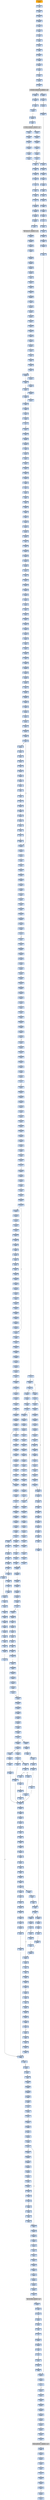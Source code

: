 strict digraph G {
	graph [bgcolor=transparent,
		name=G
	];
	node [color=lightsteelblue,
		fillcolor=lightsteelblue,
		shape=rectangle,
		style=filled
	];
	"0x004dc1a8"	[label="0x004dc1a8
movl"];
	"0x004dc1ae"	[label="0x004dc1ae
orl"];
	"0x004dc1a8" -> "0x004dc1ae"	[color="#000000"];
	"0x004dce41"	[label="0x004dce41
incl"];
	"0x004dce42"	[label="0x004dce42
movb"];
	"0x004dce41" -> "0x004dce42"	[color="#000000"];
	"0x004dc2bb"	[label="0x004dc2bb
movl"];
	"0x004dc2be"	[label="0x004dc2be
addl"];
	"0x004dc2bb" -> "0x004dc2be"	[color="#000000"];
	"0x004dce18"	[label="0x004dce18
movb"];
	"0x004dce1f"	[label="0x004dce1f
popl"];
	"0x004dce18" -> "0x004dce1f"	[color="#000000"];
	"0x004dcd38"	[label="0x004dcd38
movl"];
	"0x004dcd3a"	[label="0x004dcd3a
incl"];
	"0x004dcd38" -> "0x004dcd3a"	[color="#000000"];
	"0x004dc16f"	[label="0x004dc16f
sarl"];
	"0x004dc172"	[label="0x004dc172
repz"];
	"0x004dc16f" -> "0x004dc172"	[color="#000000"];
	"0x004dca7e"	[label="0x004dca7e
popl"];
	"0x004dca7f"	[label="0x004dca7f
movl"];
	"0x004dca7e" -> "0x004dca7f"	[color="#000000"];
	"0x004dc9ad"	[label="0x004dc9ad
ret"];
	"0x004dcca3"	[label="0x004dcca3
testb"];
	"0x004dc9ad" -> "0x004dcca3"	[color="#000000"];
	"0x004dcbb4"	[label="0x004dcbb4
testb"];
	"0x004dc9ad" -> "0x004dcbb4"	[color="#000000"];
	"0x004dca25"	[label="0x004dca25
sbbl"];
	"0x004dca27"	[label="0x004dca27
addl"];
	"0x004dca25" -> "0x004dca27"	[color="#000000"];
	"0x004dc397"	[label="0x004dc397
pushl"];
	"0x004dc398"	[label="0x004dc398
pushl"];
	"0x004dc397" -> "0x004dc398"	[color="#000000"];
	"0x004dca85"	[label="0x004dca85
pushl"];
	"0x004dca86"	[label="0x004dca86
pushl"];
	"0x004dca85" -> "0x004dca86"	[color="#000000"];
	"0x004dce31"	[label="0x004dce31
cmpl"];
	"0x004dce34"	[label="0x004dce34
jb"];
	"0x004dce31" -> "0x004dce34"	[color="#000000"];
	"0x004dce5f"	[label="0x004dce5f
movl"];
	"0x004dce62"	[label="0x004dce62
movl"];
	"0x004dce5f" -> "0x004dce62"	[color="#000000"];
	"0x004dcaff"	[label="0x004dcaff
ret"];
	"0x004dc6dc"	[label="0x004dc6dc
movl"];
	"0x004dcaff" -> "0x004dc6dc"	[color="#000000"];
	"0x004dc840"	[label="0x004dc840
movl"];
	"0x004dc845"	[label="0x004dc845
movl"];
	"0x004dc840" -> "0x004dc845"	[color="#000000"];
	"0x004dceb8"	[label="0x004dceb8
movl"];
	"0x004dcebc"	[label="0x004dcebc
andl"];
	"0x004dceb8" -> "0x004dcebc"	[color="#000000"];
	"0x004dc87e"	[label="0x004dc87e
movl"];
	"0x004dc882"	[label="0x004dc882
movl"];
	"0x004dc87e" -> "0x004dc882"	[color="#000000"];
	"0x004dc6ec"	[label="0x004dc6ec
leal"];
	"0x004dc6f0"	[label="0x004dc6f0
call"];
	"0x004dc6ec" -> "0x004dc6f0"	[color="#000000"];
	"0x004dc183"	[label="0x004dc183
pushl"];
	"0x004dc189"	[label="0x004dc189
call"];
	"0x004dc183" -> "0x004dc189"	[color="#000000"];
	"0x004dc264"	[label="0x004dc264
movl"];
	"0x004dc269"	[label="0x004dc269
movl"];
	"0x004dc264" -> "0x004dc269"	[color="#000000"];
	"0x004dce9c"	[label="0x004dce9c
cmpl"];
	"0x004dcea0"	[label="0x004dcea0
jb"];
	"0x004dce9c" -> "0x004dcea0"	[color="#000000"];
	"0x004dc274"	[label="0x004dc274
testl"];
	"0x004dc276"	[label="0x004dc276
je"];
	"0x004dc274" -> "0x004dc276"	[color="#000000"];
	"0x004dcf82"	[label="0x004dcf82
popl"];
	"0x004dcf83"	[label="0x004dcf83
movb"];
	"0x004dcf82" -> "0x004dcf83"	[color="#000000"];
	"0x004dc7fb"	[label="0x004dc7fb
subl"];
	"0x004dc7fd"	[label="0x004dc7fd
andl"];
	"0x004dc7fb" -> "0x004dc7fd"	[color="#000000"];
	"0x004dc7ae"	[label="0x004dc7ae
cmpl"];
	"0x004dc7b1"	[label="0x004dc7b1
jb"];
	"0x004dc7ae" -> "0x004dc7b1"	[color="#000000"];
	"0x004dcea8"	[label="0x004dcea8
shll"];
	"0x004dceab"	[label="0x004dceab
movb"];
	"0x004dcea8" -> "0x004dceab"	[color="#000000"];
	"0x004dc7a8"	[label="0x004dc7a8
movl"];
	"0x004dc7ad"	[label="0x004dc7ad
pushl"];
	"0x004dc7a8" -> "0x004dc7ad"	[color="#000000"];
	"0x004dc85e"	[label="0x004dc85e
movl"];
	"0x004dc862"	[label="0x004dc862
jbe"];
	"0x004dc85e" -> "0x004dc862"	[color="#000000"];
	"0x004dca96"	[label="0x004dca96
call"];
	"0x004dccf2"	[label="0x004dccf2
call"];
	"0x004dca96" -> "0x004dccf2"	[color="#000000"];
	"0x004dcf49"	[label="0x004dcf49
subl"];
	"0x004dcf4b"	[label="0x004dcf4b
incl"];
	"0x004dcf49" -> "0x004dcf4b"	[color="#000000"];
	"0x004dceb5"	[label="0x004dceb5
movl"];
	"0x004dceb5" -> "0x004dceb8"	[color="#000000"];
	"0x004dc365"	[label="0x004dc365
movl"];
	"0x004dc367"	[label="0x004dc367
addl"];
	"0x004dc365" -> "0x004dc367"	[color="#000000"];
	"0x004dca71"	[label="0x004dca71
movl"];
	"0x004dca75"	[label="0x004dca75
addl"];
	"0x004dca71" -> "0x004dca75"	[color="#000000"];
	"0x004dc972"	[label="0x004dc972
je"];
	"0x004dc974"	[label="0x004dc974
movl"];
	"0x004dc972" -> "0x004dc974"	[color="#000000",
		label=F];
	"0x004dc996"	[label="0x004dc996
movl"];
	"0x004dc972" -> "0x004dc996"	[color="#000000",
		label=T];
	"0x004dcbc5"	[label="0x004dcbc5
movl"];
	"0x004dcbc7"	[label="0x004dcbc7
call"];
	"0x004dcbc5" -> "0x004dcbc7"	[color="#000000"];
	"0x004dcb08"	[label="0x004dcb08
movl"];
	"0x004dcb0c"	[label="0x004dcb0c
pushl"];
	"0x004dcb08" -> "0x004dcb0c"	[color="#000000"];
	"0x004dc7e5"	[label="0x004dc7e5
jae"];
	"0x004dc7e7"	[label="0x004dc7e7
popl"];
	"0x004dc7e5" -> "0x004dc7e7"	[color="#000000",
		label=F];
	"0x004dcf2b"	[label="0x004dcf2b
movl"];
	"0x004dcf31"	[label="0x004dcf31
movl"];
	"0x004dcf2b" -> "0x004dcf31"	[color="#000000"];
	"0x004dcf25"	[label="0x004dcf25
movl"];
	"0x004dcf25" -> "0x004dcf2b"	[color="#000000"];
	"0x004dc425"	[label="0x004dc425
ret"];
	"0x004dc2aa"	[label="0x004dc2aa
testl"];
	"0x004dc2ac"	[label="0x004dc2ac
jne"];
	"0x004dc2aa" -> "0x004dc2ac"	[color="#000000"];
	"0x004dc40d"	[label="0x004dc40d
orl"];
	"0x004dc40f"	[label="0x004dc40f
movl"];
	"0x004dc40d" -> "0x004dc40f"	[color="#000000"];
	"0x004dc9d3"	[label="0x004dc9d3
andl"];
	"0x004dc9d9"	[label="0x004dc9d9
orl"];
	"0x004dc9d3" -> "0x004dc9d9"	[color="#000000"];
	"0x004dc6eb"	[label="0x004dc6eb
pushl"];
	"0x004dc6eb" -> "0x004dc6ec"	[color="#000000"];
	"0x004dcead"	[label="0x004dcead
incl"];
	"0x004dceab" -> "0x004dcead"	[color="#000000"];
	"0x004dcf57"	[label="0x004dcf57
movl"];
	"0x004dcf5b"	[label="0x004dcf5b
addl"];
	"0x004dcf57" -> "0x004dcf5b"	[color="#000000"];
	"0x004dc2f1"	[label="0x004dc2f1
jne"];
	"0x004dc2f1" -> "0x004dc365"	[color="#000000",
		label=T];
	"0x004dcb43"	[label="0x004dcb43
movl"];
	"0x004dcb49"	[label="0x004dcb49
movl"];
	"0x004dcb43" -> "0x004dcb49"	[color="#000000"];
	"0x004dcf7e"	[label="0x004dcf7e
movl"];
	"0x004dcf80"	[label="0x004dcf80
popl"];
	"0x004dcf7e" -> "0x004dcf80"	[color="#000000"];
	"0x004dc9d0"	[label="0x004dc9d0
shll"];
	"0x004dc9d0" -> "0x004dc9d3"	[color="#000000"];
	"0x004dcea2"	[label="0x004dcea2
movl"];
	"0x004dcea0" -> "0x004dcea2"	[color="#000000",
		label=F];
	"0x004dced3"	[label="0x004dced3
movl"];
	"0x004dcea0" -> "0x004dced3"	[color="#000000",
		label=T];
	"0x004dc008"	[label="0x004dc008
jmp"];
	"0x004dc00e"	[label="0x004dc00e
call"];
	"0x004dc008" -> "0x004dc00e"	[color="#000000"];
	"0x004dcef7"	[label="0x004dcef7
cmpl"];
	"0x004dcefa"	[label="0x004dcefa
jae"];
	"0x004dcef7" -> "0x004dcefa"	[color="#000000"];
	"0x004dce49"	[label="0x004dce49
movl"];
	"0x004dce4c"	[label="0x004dce4c
movl"];
	"0x004dce49" -> "0x004dce4c"	[color="#000000"];
	"0x004dca8d"	[label="0x004dca8d
leal"];
	"0x004dca93"	[label="0x004dca93
movl"];
	"0x004dca8d" -> "0x004dca93"	[color="#000000"];
	"0x004dc39e"	[label="0x004dc39e
call"];
	VIRTUALPROTECT_KERNEL32_DLL	[color=lightgrey,
		fillcolor=lightgrey,
		label="VIRTUALPROTECT_KERNEL32_DLL
VIRTUALPROTECT-KERNEL32-DLL"];
	"0x004dc39e" -> VIRTUALPROTECT_KERNEL32_DLL	[color="#000000"];
	"0x004dca22"	[label="0x004dca22
cmpl"];
	"0x004dca22" -> "0x004dca25"	[color="#000000"];
	"0x004dc84b"	[label="0x004dc84b
xorl"];
	"0x004dc845" -> "0x004dc84b"	[color="#000000"];
	"0x004dca5d"	[label="0x004dca5d
addl"];
	"0x004dca5f"	[label="0x004dca5f
movl"];
	"0x004dca5d" -> "0x004dca5f"	[color="#000000"];
	"0x004dc154"	[label="0x004dc154
popl"];
	"0x004dc155"	[label="0x004dc155
jmp"];
	"0x004dc154" -> "0x004dc155"	[color="#000000"];
	"0x004dc9ee"	[label="0x004dc9ee
movl"];
	"0x004dc9f1"	[label="0x004dc9f1
movl"];
	"0x004dc9ee" -> "0x004dc9f1"	[color="#000000"];
	"0x004dcaab"	[label="0x004dcaab
shll"];
	"0x004dcaad"	[label="0x004dcaad
addl"];
	"0x004dcaab" -> "0x004dcaad"	[color="#000000"];
	"0x004dca19"	[label="0x004dca19
movl"];
	"0x004dca1b"	[label="0x004dca1b
jmp"];
	"0x004dca19" -> "0x004dca1b"	[color="#000000"];
	"0x004dc8a5"	[label="0x004dc8a5
movl"];
	"0x004dc8a9"	[label="0x004dc8a9
shll"];
	"0x004dc8a5" -> "0x004dc8a9"	[color="#000000"];
	"0x004dca20"	[label="0x004dca20
jae"];
	"0x004dca20" -> "0x004dca22"	[color="#000000",
		label=F];
	"0x004dca2c"	[label="0x004dca2c
cmpl"];
	"0x004dca20" -> "0x004dca2c"	[color="#000000",
		label=T];
	"0x004dc396"	[label="0x004dc396
pushl"];
	"0x004dc396" -> "0x004dc397"	[color="#000000"];
	"0x004dc04a"	[label="0x004dc04a
leal"];
	"0x004dc04d"	[label="0x004dc04d
pushl"];
	"0x004dc04a" -> "0x004dc04d"	[color="#000000"];
	"0x004dc8ad"	[label="0x004dc8ad
cmpl"];
	"0x004dc8b3"	[label="0x004dc8b3
movl"];
	"0x004dc8ad" -> "0x004dc8b3"	[color="#000000"];
	"0x004dc9b0"	[label="0x004dc9b0
pushl"];
	"0x004dc9b1"	[label="0x004dc9b1
pushl"];
	"0x004dc9b0" -> "0x004dc9b1"	[color="#000000"];
	"0x004dcaf1"	[label="0x004dcaf1
movl"];
	"0x004dcaf7"	[label="0x004dcaf7
popl"];
	"0x004dcaf1" -> "0x004dcaf7"	[color="#000000"];
	"0x004dcd3b"	[label="0x004dcd3b
incl"];
	"0x004dcd3a" -> "0x004dcd3b"	[color="#000000"];
	"0x004dc89e"	[label="0x004dc89e
leal"];
	"0x004dc8a1"	[label="0x004dc8a1
movl"];
	"0x004dc89e" -> "0x004dc8a1"	[color="#000000"];
	"0x004dc015"	[label="0x004dc015
movl"];
	"0x004dc01a"	[label="0x004dc01a
addl"];
	"0x004dc015" -> "0x004dc01a"	[color="#000000"];
	"0x004dca49"	[label="0x004dca49
movl"];
	"0x004dca4e"	[label="0x004dca4e
jmp"];
	"0x004dca49" -> "0x004dca4e"	[color="#000000"];
	"0x004dc373"	[label="0x004dc373
movl"];
	"0x004dc375"	[label="0x004dc375
movl"];
	"0x004dc373" -> "0x004dc375"	[color="#000000"];
	"0x004dc939"	[label="0x004dc939
movl"];
	"0x004dc93d"	[label="0x004dc93d
jge"];
	"0x004dc939" -> "0x004dc93d"	[color="#000000"];
	"0x004dceec"	[label="0x004dceec
subl"];
	"0x004dceee"	[label="0x004dceee
andl"];
	"0x004dceec" -> "0x004dceee"	[color="#000000"];
	"0x004dc8e6"	[label="0x004dc8e6
shrl"];
	"0x004dc8e9"	[label="0x004dc8e9
movl"];
	"0x004dc8e6" -> "0x004dc8e9"	[color="#000000"];
	"0x004dcec8"	[label="0x004dcec8
cmpl"];
	"0x004dcecb"	[label="0x004dcecb
movl"];
	"0x004dcec8" -> "0x004dcecb"	[color="#000000"];
	"0x004dccda"	[label="0x004dccda
leal"];
	"0x004dccde"	[label="0x004dccde
movl"];
	"0x004dccda" -> "0x004dccde"	[color="#000000"];
	"0x004dc813"	[label="0x004dc813
movl"];
	"0x004dc817"	[label="0x004dc817
movl"];
	"0x004dc813" -> "0x004dc817"	[color="#000000"];
	"0x004dc9c0"	[label="0x004dc9c0
movb"];
	"0x004dc9c2"	[label="0x004dc9c2
incl"];
	"0x004dc9c0" -> "0x004dc9c2"	[color="#000000"];
	"0x004dcce5"	[label="0x004dcce5
popl"];
	"0x004dcce6"	[label="0x004dcce6
popl"];
	"0x004dcce5" -> "0x004dcce6"	[color="#000000"];
	"0x004dca14"	[label="0x004dca14
xorl"];
	"0x004dca16"	[label="0x004dca16
movb"];
	"0x004dca14" -> "0x004dca16"	[color="#000000"];
	"0x004dc851"	[label="0x004dc851
xorl"];
	"0x004dc853"	[label="0x004dc853
repz"];
	"0x004dc851" -> "0x004dc853"	[color="#000000"];
	"0x004dce58"	[label="0x004dce58
orl"];
	"0x004dce5a"	[label="0x004dce5a
movl"];
	"0x004dce58" -> "0x004dce5a"	[color="#000000"];
	"0x004dc9a7"	[label="0x004dc9a7
addl"];
	"0x004dc9a7" -> "0x004dc9ad"	[color="#000000"];
	"0x004dca58"	[label="0x004dca58
movl"];
	"0x004dca4e" -> "0x004dca58"	[color="#000000"];
	"0x004dc169"	[label="0x004dc169
movl"];
	"0x004dc169" -> "0x004dc16f"	[color="#000000"];
	"0x004dc7e3"	[label="0x004dc7e3
cmpl"];
	"0x004dc7e3" -> "0x004dc7e5"	[color="#000000"];
	"0x004dcf4e"	[label="0x004dcf4e
movb"];
	"0x004dcf51"	[label="0x004dcf51
movl"];
	"0x004dcf4e" -> "0x004dcf51"	[color="#000000"];
	"0x004dccf1"	[label="0x004dccf1
ret"];
	"0x004dcf6c"	[label="0x004dcf6c
testb"];
	"0x004dccf1" -> "0x004dcf6c"	[color="#000000"];
	"0x004dce65"	[label="0x004dce65
jae"];
	"0x004dce62" -> "0x004dce65"	[color="#000000"];
	"0x004dc83f"	[label="0x004dc83f
pushl"];
	"0x004dc83f" -> "0x004dc840"	[color="#000000"];
	"0x004dc7a4"	[label="0x004dc7a4
pushl"];
	"0x004dc7a5"	[label="0x004dc7a5
movl"];
	"0x004dc7a4" -> "0x004dc7a5"	[color="#000000"];
	"0x004dcca5"	[label="0x004dcca5
jne"];
	"0x004dcca3" -> "0x004dcca5"	[color="#000000"];
	"0x004dcf22"	[label="0x004dcf22
leal"];
	"0x004dcf22" -> "0x004dcf25"	[color="#000000"];
	"0x004dccc6"	[label="0x004dccc6
cmpl"];
	"0x004dccc9"	[label="0x004dccc9
jb"];
	"0x004dccc6" -> "0x004dccc9"	[color="#000000"];
	"0x004dc02f"	[label="0x004dc02f
jne"];
	"0x004dc035"	[label="0x004dc035
leal"];
	"0x004dc02f" -> "0x004dc035"	[color="#000000",
		label=F];
	"0x004dcf85"	[label="0x004dcf85
popl"];
	"0x004dcf86"	[label="0x004dcf86
addl"];
	"0x004dcf85" -> "0x004dcf86"	[color="#000000"];
	"0x004dcb1e"	[label="0x004dcb1e
movl"];
	"0x004dcb24"	[label="0x004dcb24
movl"];
	"0x004dcb1e" -> "0x004dcb24"	[color="#000000"];
	"0x004dc9a4"	[label="0x004dc9a4
movb"];
	"0x004dc9a6"	[label="0x004dc9a6
popl"];
	"0x004dc9a4" -> "0x004dc9a6"	[color="#000000"];
	"0x004dc8d5"	[label="0x004dc8d5
movl"];
	"0x004dc8d8"	[label="0x004dc8d8
movl"];
	"0x004dc8d5" -> "0x004dc8d8"	[color="#000000"];
	"0x004dc24f"	[label="0x004dc24f
orl"];
	"0x004dc251"	[label="0x004dc251
je"];
	"0x004dc24f" -> "0x004dc251"	[color="#000000"];
	"0x004dc866"	[label="0x004dc866
movb"];
	"0x004dc869"	[label="0x004dc869
movl"];
	"0x004dc866" -> "0x004dc869"	[color="#000000"];
	"0x004dc2a2"	[label="0x004dc2a2
movl"];
	"0x004dc2a8"	[label="0x004dc2a8
movl"];
	"0x004dc2a2" -> "0x004dc2a8"	[color="#000000"];
	"0x004dca16" -> "0x004dca19"	[color="#000000"];
	"0x004dc96d"	[label="0x004dc96d
movb"];
	"0x004dc970"	[label="0x004dc970
testb"];
	"0x004dc96d" -> "0x004dc970"	[color="#000000"];
	"0x004dccb2"	[label="0x004dccb2
movb"];
	"0x004dcca5" -> "0x004dccb2"	[color="#000000",
		label=T];
	"0x004dc112"	[label="0x004dc112
movl"];
	"0x004dc114"	[label="0x004dc114
subl"];
	"0x004dc112" -> "0x004dc114"	[color="#000000"];
	"0x004dce5c"	[label="0x004dce5c
cmpl"];
	"0x004dce5c" -> "0x004dce5f"	[color="#000000"];
	"0x004dca42"	[label="0x004dca42
jmp"];
	"0x004dca42" -> "0x004dca58"	[color="#000000"];
	"0x004dc08d"	[label="0x004dc08d
movl"];
	"0x004dc093"	[label="0x004dc093
orl"];
	"0x004dc08d" -> "0x004dc093"	[color="#000000"];
	"0x004dc900"	[label="0x004dc900
movl"];
	"0x004dc904"	[label="0x004dc904
shll"];
	"0x004dc900" -> "0x004dc904"	[color="#000000"];
	"0x004dce9a"	[label="0x004dce9a
jmp"];
	"0x004dce9a" -> "0x004dcef7"	[color="#000000"];
	"0x004dc395"	[label="0x004dc395
pushl"];
	"0x004dc395" -> "0x004dc396"	[color="#000000"];
	"0x004dca6f"	[label="0x004dca6f
shrl"];
	"0x004dca6f" -> "0x004dca71"	[color="#000000"];
	"0x004dc249"	[label="0x004dc249
movl"];
	"0x004dc249" -> "0x004dc24f"	[color="#000000"];
	"0x004dc163"	[label="0x004dc163
addl"];
	"0x004dc163" -> "0x004dc169"	[color="#000000"];
	"0x004dc8eb"	[label="0x004dc8eb
andl"];
	"0x004dc8e9" -> "0x004dc8eb"	[color="#000000"];
	"0x004dcf16"	[label="0x004dcf16
movl"];
	"0x004dcf1c"	[label="0x004dcf1c
movl"];
	"0x004dcf16" -> "0x004dcf1c"	[color="#000000"];
	"0x004dc83a"	[label="0x004dc83a
pushl"];
	"0x004dc83b"	[label="0x004dc83b
pushl"];
	"0x004dc83a" -> "0x004dc83b"	[color="#000000"];
	"0x004dc394"	[label="0x004dc394
pushl"];
	"0x004dc394" -> "0x004dc395"	[color="#000000"];
	"0x004dce29"	[label="0x004dce29
jb"];
	"0x004dce29" -> "0x004dce9c"	[color="#000000",
		label=T];
	"0x004dce2b"	[label="0x004dce2b
movl"];
	"0x004dce29" -> "0x004dce2b"	[color="#000000",
		label=F];
	"0x004dc8cc"	[label="0x004dc8cc
movl"];
	"0x004dc8cf"	[label="0x004dc8cf
movl"];
	"0x004dc8cc" -> "0x004dc8cf"	[color="#000000"];
	"0x004dcce7"	[label="0x004dcce7
popl"];
	"0x004dcce8"	[label="0x004dcce8
movb"];
	"0x004dcce7" -> "0x004dcce8"	[color="#000000"];
	"0x004dce55"	[label="0x004dce55
addl"];
	"0x004dce55" -> "0x004dce58"	[color="#000000"];
	"0x004dcf37"	[label="0x004dcf37
movl"];
	"0x004dcf31" -> "0x004dcf37"	[color="#000000"];
	"0x004dce26"	[label="0x004dce26
cmpl"];
	"0x004dce26" -> "0x004dce29"	[color="#000000"];
	VIRTUALFREE_KERNEL32_DLL	[color=lightgrey,
		fillcolor=lightgrey,
		label="VIRTUALFREE_KERNEL32_DLL
VIRTUALFREE-KERNEL32-DLL"];
	"0x004dc189" -> VIRTUALFREE_KERNEL32_DLL	[color="#000000"];
	"0x004dcf53"	[label="0x004dcf53
cmpl"];
	"0x004dcf51" -> "0x004dcf53"	[color="#000000"];
	"0x004dc181"	[label="0x004dc181
pushl"];
	"0x004dc181" -> "0x004dc183"	[color="#000000"];
	"0x004dc11f"	[label="0x004dc11f
orl"];
	"0x004dc121"	[label="0x004dc121
je"];
	"0x004dc11f" -> "0x004dc121"	[color="#000000"];
	"0x004dcd32"	[label="0x004dcd32
jae"];
	"0x004dcd34"	[label="0x004dcd34
movl"];
	"0x004dcd32" -> "0x004dcd34"	[color="#000000",
		label=F];
	"0x004dc9fb"	[label="0x004dc9fb
shrl"];
	"0x004dc9fd"	[label="0x004dc9fd
movl"];
	"0x004dc9fb" -> "0x004dc9fd"	[color="#000000"];
	"0x004dc416"	[label="0x004dc416
jne"];
	"0x004dc420"	[label="0x004dc420
pushl"];
	"0x004dc416" -> "0x004dc420"	[color="#000000",
		label=T];
	"0x004dc922"	[label="0x004dc922
movl"];
	"0x004dc926"	[label="0x004dc926
addl"];
	"0x004dc922" -> "0x004dc926"	[color="#000000"];
	"0x004dcd3c"	[label="0x004dcd3c
movl"];
	"0x004dcd3e"	[label="0x004dcd3e
movl"];
	"0x004dcd3c" -> "0x004dcd3e"	[color="#000000"];
	"0x004dc10f"	[label="0x004dc10f
pushl"];
	"0x004dc110"	[label="0x004dc110
pushl"];
	"0x004dc10f" -> "0x004dc110"	[color="#000000"];
	"0x004dce22"	[label="0x004dce22
movl"];
	"0x004dce24"	[label="0x004dce24
je"];
	"0x004dce22" -> "0x004dce24"	[color="#000000"];
	"0x004dc7b9"	[label="0x004dc7b9
movl"];
	"0x004dc7bb"	[label="0x004dc7bb
movb"];
	"0x004dc7b9" -> "0x004dc7bb"	[color="#000000"];
	"0x004dc7ee"	[label="0x004dc7ee
movl"];
	"0x004dc7f2"	[label="0x004dc7f2
subl"];
	"0x004dc7ee" -> "0x004dc7f2"	[color="#000000"];
	"0x004dca82"	[label="0x004dca82
popl"];
	"0x004dca83"	[label="0x004dca83
ret"];
	"0x004dca82" -> "0x004dca83"	[color="#000000"];
	"0x004dcf4c"	[label="0x004dcf4c
movb"];
	"0x004dcf4c" -> "0x004dcf4e"	[color="#000000"];
	"0x004dcf43"	[label="0x004dcf43
movl"];
	"0x004dcf45"	[label="0x004dcf45
jae"];
	"0x004dcf43" -> "0x004dcf45"	[color="#000000"];
	"0x004dccc3"	[label="0x004dccc3
jne"];
	"0x004dccc5"	[label="0x004dccc5
incl"];
	"0x004dccc3" -> "0x004dccc5"	[color="#000000",
		label=F];
	"0x004dcccd"	[label="0x004dcccd
movb"];
	"0x004dccc3" -> "0x004dcccd"	[color="#000000",
		label=T];
	"0x004dc111"	[label="0x004dc111
pushl"];
	"0x004dc110" -> "0x004dc111"	[color="#000000"];
	"0x004dce90"	[label="0x004dce90
call"];
	"0x004dce90" -> "0x004dc9b0"	[color="#000000"];
	"0x004dce46"	[label="0x004dce46
movl"];
	"0x004dce42" -> "0x004dce46"	[color="#000000"];
	"0x004dc80c"	[label="0x004dc80c
ret"];
	"0x004dcb98"	[label="0x004dcb98
movb"];
	"0x004dc80c" -> "0x004dcb98"	[color="#000000"];
	"0x004dc9c9"	[label="0x004dc9c9
movl"];
	"0x004dc9cc"	[label="0x004dc9cc
movl"];
	"0x004dc9c9" -> "0x004dc9cc"	[color="#000000"];
	"0x004dc804"	[label="0x004dc804
addl"];
	"0x004dc806"	[label="0x004dc806
popl"];
	"0x004dc804" -> "0x004dc806"	[color="#000000"];
	"0x004dc7de"	[label="0x004dc7de
movl"];
	"0x004dc7e0"	[label="0x004dc7e0
movl"];
	"0x004dc7de" -> "0x004dc7e0"	[color="#000000"];
	"0x004dc943"	[label="0x004dc943
cmpl"];
	"0x004dc93d" -> "0x004dc943"	[color="#000000",
		label=F];
	"0x004dc8c7"	[label="0x004dc8c7
addl"];
	"0x004dc8c9"	[label="0x004dc8c9
cmpl"];
	"0x004dc8c7" -> "0x004dc8c9"	[color="#000000"];
	"0x004dcb5a"	[label="0x004dcb5a
call"];
	"0x004dcb63"	[label="0x004dcb63
subl"];
	"0x004dcb5a" -> "0x004dcb63"	[color="#000000"];
	"0x004dcaaf"	[label="0x004dcaaf
incl"];
	"0x004dcaad" -> "0x004dcaaf"	[color="#000000"];
	"0x004dc8f2"	[label="0x004dc8f2
addl"];
	"0x004dc8f4"	[label="0x004dc8f4
movb"];
	"0x004dc8f2" -> "0x004dc8f4"	[color="#000000"];
	"0x004dc36e"	[label="0x004dc36e
jmp"];
	"0x004dc36e" -> "0x004dc2a2"	[color="#000000"];
	"0x004dc7e8"	[label="0x004dc7e8
movl"];
	"0x004dc7e7" -> "0x004dc7e8"	[color="#000000"];
	"0x004dc378"	[label="0x004dc378
movl"];
	"0x004dc375" -> "0x004dc378"	[color="#000000"];
	"0x004dc04f"	[label="0x004dc04f
call"];
	GETPROCADDRESS_KERNEL32_DLL	[color=lightgrey,
		fillcolor=lightgrey,
		label="GETPROCADDRESS_KERNEL32_DLL
GETPROCADDRESS-KERNEL32-DLL"];
	"0x004dc04f" -> GETPROCADDRESS_KERNEL32_DLL	[color="#000000"];
	"0x004dcec1"	[label="0x004dcec1
addl"];
	"0x004dcebc" -> "0x004dcec1"	[color="#000000"];
	"0x004dcd42"	[label="0x004dcd42
jmp"];
	"0x004dcf70"	[label="0x004dcf70
cmpl"];
	"0x004dcd42" -> "0x004dcf70"	[color="#000000"];
	"0x004dcd36"	[label="0x004dcd36
movb"];
	"0x004dcd36" -> "0x004dcd38"	[color="#000000"];
	"0x004dc151"	[label="0x004dc151
popl"];
	"0x004dc152"	[label="0x004dc152
popl"];
	"0x004dc151" -> "0x004dc152"	[color="#000000"];
	"0x004dc04e"	[label="0x004dc04e
pushl"];
	"0x004dc04d" -> "0x004dc04e"	[color="#000000"];
	"0x004dc17b"	[label="0x004dc17b
popl"];
	"0x004dc17c"	[label="0x004dc17c
pushl"];
	"0x004dc17b" -> "0x004dc17c"	[color="#000000"];
	"0x004dc7bd"	[label="0x004dc7bd
incl"];
	"0x004dc7bb" -> "0x004dc7bd"	[color="#000000"];
	"0x004dcabd"	[label="0x004dcabd
pushl"];
	"0x004dcac2"	[label="0x004dcac2
call"];
	"0x004dcabd" -> "0x004dcac2"	[color="#000000"];
	"0x004dcb72"	[label="0x004dcb72
pushl"];
	"0x004dcb74"	[label="0x004dcb74
movl"];
	"0x004dcb72" -> "0x004dcb74"	[color="#000000"];
	"0x004dc367" -> "0x004dc36e"	[color="#000000"];
	"0x004dc873"	[label="0x004dc873
cmpl"];
	"0x004dc875"	[label="0x004dc875
movl"];
	"0x004dc873" -> "0x004dc875"	[color="#000000"];
	"0x004dc855"	[label="0x004dc855
movl"];
	"0x004dc853" -> "0x004dc855"	[color="#000000"];
	"0x004dc6e3"	[label="0x004dc6e3
movl"];
	"0x004dc6ea"	[label="0x004dc6ea
pushl"];
	"0x004dc6e3" -> "0x004dc6ea"	[color="#000000"];
	"0x004dcb59"	[label="0x004dcb59
stosb"];
	"0x004dcb59" -> "0x004dcb5a"	[color="#000000"];
	"0x004dcaa2"	[label="0x004dcaa2
popl"];
	"0x004dcaa3"	[label="0x004dcaa3
movl"];
	"0x004dcaa2" -> "0x004dcaa3"	[color="#000000"];
	"0x004dcb6e"	[label="0x004dcb6e
leal"];
	"0x004dcb71"	[label="0x004dcb71
pushl"];
	"0x004dcb6e" -> "0x004dcb71"	[color="#000000"];
	"0x004dca6a"	[label="0x004dca6a
subl"];
	"0x004dca6c"	[label="0x004dca6c
subl"];
	"0x004dca6a" -> "0x004dca6c"	[color="#000000"];
	"0x004dcece"	[label="0x004dcece
movl"];
	"0x004dced1"	[label="0x004dced1
jae"];
	"0x004dcece" -> "0x004dced1"	[color="#000000"];
	"0x004dc8d3"	[label="0x004dc8d3
jl"];
	"0x004dc8d3" -> "0x004dc8d5"	[color="#000000",
		label=F];
	"0x004dc8d3" -> "0x004dc922"	[color="#000000",
		label=T];
	"0x004dc0b2"	[label="0x004dc0b2
pushl"];
	"0x004dc0b7"	[label="0x004dc0b7
pushl"];
	"0x004dc0b2" -> "0x004dc0b7"	[color="#000000"];
	"0x004dca87"	[label="0x004dca87
movl"];
	"0x004dca86" -> "0x004dca87"	[color="#000000"];
	"0x004dc988"	[label="0x004dc988
movb"];
	"0x004dc98b"	[label="0x004dc98b
movl"];
	"0x004dc988" -> "0x004dc98b"	[color="#000000"];
	"0x004dcf55"	[label="0x004dcf55
jb"];
	"0x004dcf53" -> "0x004dcf55"	[color="#000000"];
	"0x004dca77"	[label="0x004dca77
movl"];
	"0x004dca7d"	[label="0x004dca7d
popl"];
	"0x004dca77" -> "0x004dca7d"	[color="#000000"];
	"0x004dce5a" -> "0x004dce5c"	[color="#000000"];
	"0x004dc101"	[label="0x004dc101
movb"];
	"0x004dc103"	[label="0x004dc103
cmpb"];
	"0x004dc101" -> "0x004dc103"	[color="#000000"];
	"0x004dc176"	[label="0x004dc176
andl"];
	"0x004dc179"	[label="0x004dc179
repz"];
	"0x004dc176" -> "0x004dc179"	[color="#000000"];
	"0x004dcb4f"	[label="0x004dcb4f
movl"];
	"0x004dcb49" -> "0x004dcb4f"	[color="#000000"];
	"0x004dc298"	[label="0x004dc298
movl"];
	"0x004dc298" -> "0x004dc2a2"	[color="#000000"];
	"0x004dc7eb"	[label="0x004dc7eb
movl"];
	"0x004dc7e8" -> "0x004dc7eb"	[color="#000000"];
	"0x004dcb76"	[label="0x004dcb76
call"];
	"0x004dcb74" -> "0x004dcb76"	[color="#000000"];
	"0x004dc111" -> "0x004dc112"	[color="#000000"];
	"0x004dc37e"	[label="0x004dc37e
movl"];
	"0x004dc384"	[label="0x004dc384
jmp"];
	"0x004dc37e" -> "0x004dc384"	[color="#000000"];
	"0x004dced1" -> "0x004dced3"	[color="#000000",
		label=F];
	"0x004dcceb"	[label="0x004dcceb
addl"];
	"0x004dcceb" -> "0x004dccf1"	[color="#000000"];
	"0x004dc949"	[label="0x004dc949
je"];
	"0x004dc943" -> "0x004dc949"	[color="#000000"];
	"0x004dc05b"	[label="0x004dc05b
cmpb"];
	"0x004dc05d"	[label="0x004dc05d
jne"];
	"0x004dc05b" -> "0x004dc05d"	[color="#000000"];
	"0x004dc9b2"	[label="0x004dc9b2
pushl"];
	"0x004dc9b3"	[label="0x004dc9b3
movl"];
	"0x004dc9b2" -> "0x004dc9b3"	[color="#000000"];
	"0x004dc2b1"	[label="0x004dc2b1
addl"];
	"0x004dc2ac" -> "0x004dc2b1"	[color="#000000",
		label=T];
	"0x004dc2c0"	[label="0x004dc2c0
addl"];
	"0x004dc2c6"	[label="0x004dc2c6
testl"];
	"0x004dc2c0" -> "0x004dc2c6"	[color="#000000"];
	"0x004dcf47"	[label="0x004dcf47
movl"];
	"0x004dcf47" -> "0x004dcf49"	[color="#000000"];
	"0x004dce2e"	[label="0x004dce2e
leal"];
	"0x004dce2b" -> "0x004dce2e"	[color="#000000"];
	"0x004dc029"	[label="0x004dc029
movl"];
	"0x004dc029" -> "0x004dc02f"	[color="#000000"];
	"0x004dc7ce"	[label="0x004dc7ce
andl"];
	"0x004dc7d4"	[label="0x004dc7d4
orl"];
	"0x004dc7ce" -> "0x004dc7d4"	[color="#000000"];
	"0x004dc9cc" -> "0x004dc9d0"	[color="#000000"];
	"0x004dc271"	[label="0x004dc271
movl"];
	"0x004dc271" -> "0x004dc274"	[color="#000000"];
	"0x004dcabc"	[label="0x004dcabc
pushl"];
	"0x004dcabc" -> "0x004dcabd"	[color="#000000"];
	"0x004dcf4b" -> "0x004dcf4c"	[color="#000000"];
	"0x004dc9e6"	[label="0x004dc9e6
movl"];
	"0x004dc9e9"	[label="0x004dc9e9
cmpl"];
	"0x004dc9e6" -> "0x004dc9e9"	[color="#000000"];
	"0x004dc83d"	[label="0x004dc83d
movl"];
	"0x004dc83d" -> "0x004dc83f"	[color="#000000"];
	"0x004dc117"	[label="0x004dc117
movl"];
	"0x004dc11d"	[label="0x004dc11d
xorl"];
	"0x004dc117" -> "0x004dc11d"	[color="#000000"];
	"0x004dc6c8"	[label="0x004dc6c8
movl"];
	"0x004dc6cc"	[label="0x004dc6cc
subl"];
	"0x004dc6c8" -> "0x004dc6cc"	[color="#000000"];
	"0x004dc0a1"	[label="0x004dc0a1
leal"];
	"0x004dc0a7"	[label="0x004dc0a7
cmpl"];
	"0x004dc0a1" -> "0x004dc0a7"	[color="#000000"];
	"0x004dcd34" -> "0x004dcd36"	[color="#000000"];
	"0x004dcef5"	[label="0x004dcef5
addl"];
	"0x004dcef5" -> "0x004dcef7"	[color="#000000"];
	"0x004dc729"	[label="0x004dc729
addl"];
	"0x004dc72f"	[label="0x004dc72f
ret"];
	"0x004dc729" -> "0x004dc72f"	[color="#000000"];
	"0x004dc0fc"	[label="0x004dc0fc
call"];
	"0x004dc0fc" -> "0x004dc6c8"	[color="#000000"];
	"0x004dcb9d"	[label="0x004dcb9d
cmpl"];
	"0x004dcba0"	[label="0x004dcba0
jb"];
	"0x004dcb9d" -> "0x004dcba0"	[color="#000000"];
	"0x004dc400"	[label="0x004dc400
movl"];
	"0x004dc405"	[label="0x004dc405
pushl"];
	"0x004dc400" -> "0x004dc405"	[color="#000000"];
	"0x004dc9a1"	[label="0x004dc9a1
popl"];
	"0x004dc9a2"	[label="0x004dc9a2
popl"];
	"0x004dc9a1" -> "0x004dc9a2"	[color="#000000"];
	"0x004dc872"	[label="0x004dc872
incl"];
	"0x004dc872" -> "0x004dc873"	[color="#000000"];
	"0x004dc986"	[label="0x004dc986
xorl"];
	"0x004dc986" -> "0x004dc988"	[color="#000000"];
	"0x004dc83c"	[label="0x004dc83c
pushl"];
	"0x004dc83b" -> "0x004dc83c"	[color="#000000"];
	"0x004dc7c7"	[label="0x004dc7c7
movl"];
	"0x004dc7cb"	[label="0x004dc7cb
shll"];
	"0x004dc7c7" -> "0x004dc7cb"	[color="#000000"];
	"0x004dcf7a"	[label="0x004dcf7a
movl"];
	"0x004dcf7a" -> "0x004dcf7e"	[color="#000000"];
	"0x004dc37b"	[label="0x004dc37b
addl"];
	"0x004dc37b" -> "0x004dc37e"	[color="#000000"];
	"0x004dcb69"	[label="0x004dcb69
pushl"];
	"0x004dcb6a"	[label="0x004dcb6a
movl"];
	"0x004dcb69" -> "0x004dcb6a"	[color="#000000"];
	"0x004dcce6" -> "0x004dcce7"	[color="#000000"];
	"0x004dc7be"	[label="0x004dc7be
movb"];
	"0x004dc7bd" -> "0x004dc7be"	[color="#000000"];
	"0x004dc802"	[label="0x004dc802
shrl"];
	"0x004dc802" -> "0x004dc804"	[color="#000000"];
	"0x004dca84"	[label="0x004dca84
pushl"];
	"0x004dca84" -> "0x004dca85"	[color="#000000"];
	"0x004dc8b7"	[label="0x004dc8b7
ja"];
	"0x004dc8b3" -> "0x004dc8b7"	[color="#000000"];
	"0x004dcf05"	[label="0x004dcf05
je"];
	"0x004dcf07"	[label="0x004dcf07
movl"];
	"0x004dcf05" -> "0x004dcf07"	[color="#000000",
		label=F];
	"0x004dcf05" -> "0x004dcf37"	[color="#000000",
		label=T];
	"0x004dc9a6" -> "0x004dc9a7"	[color="#000000"];
	"0x004dc831"	[label="0x004dc831
ret"];
	"0x004dc831" -> "0x004dcaf1"	[color="#000000"];
	"0x004dc0be"	[label="0x004dc0be
call"];
	VIRTUALALLOC_KERNEL32_DLL	[color=lightgrey,
		fillcolor=lightgrey,
		label="VIRTUALALLOC_KERNEL32_DLL
VIRTUALALLOC-KERNEL32-DLL"];
	"0x004dc0be" -> VIRTUALALLOC_KERNEL32_DLL	[color="#000000"];
	"0x004dce67"	[label="0x004dce67
movl"];
	"0x004dce65" -> "0x004dce67"	[color="#000000",
		label=F];
	"0x004dc05f"	[label="0x004dc05f
leal"];
	"0x004dc062"	[label="0x004dc062
jmp"];
	"0x004dc05f" -> "0x004dc062"	[color="#000000"];
	"0x004dca62"	[label="0x004dca62
movl"];
	"0x004dca65"	[label="0x004dca65
movl"];
	"0x004dca62" -> "0x004dca65"	[color="#000000"];
	"0x004dc9b8"	[label="0x004dc9b8
cmpl"];
	"0x004dc9bc"	[label="0x004dc9bc
jb"];
	"0x004dc9b8" -> "0x004dc9bc"	[color="#000000"];
	"0x004dc6d7"	[label="0x004dc6d7
call"];
	"0x004dc6d7" -> "0x004dca84"	[color="#000000"];
	"0x004dc95a"	[label="0x004dc95a
movl"];
	"0x004dc960"	[label="0x004dc960
xorl"];
	"0x004dc95a" -> "0x004dc960"	[color="#000000"];
	"0x004dcec4"	[label="0x004dcec4
orl"];
	"0x004dcec1" -> "0x004dcec4"	[color="#000000"];
	"0x004dc8cf" -> "0x004dc8d3"	[color="#000000"];
	"0x004dcf74"	[label="0x004dcf74
jb"];
	"0x004dcf70" -> "0x004dcf74"	[color="#000000"];
	"0x004dc99c"	[label="0x004dc99c
incl"];
	"0x004dc99d"	[label="0x004dc99d
cmpl"];
	"0x004dc99c" -> "0x004dc99d"	[color="#000000"];
	"0x004dcafe"	[label="0x004dcafe
popl"];
	"0x004dcafe" -> "0x004dcaff"	[color="#000000"];
	"0x004dca47"	[label="0x004dca47
jae"];
	"0x004dca47" -> "0x004dca49"	[color="#000000",
		label=F];
	"0x004dca89"	[label="0x004dca89
xorl"];
	"0x004dca8b"	[label="0x004dca8b
xorl"];
	"0x004dca89" -> "0x004dca8b"	[color="#000000"];
	"0x004dcf81"	[label="0x004dcf81
popl"];
	"0x004dcf81" -> "0x004dcf82"	[color="#000000"];
	"0x004dc7e0" -> "0x004dc7e3"	[color="#000000"];
	"0x004dcba2"	[label="0x004dcba2
leal"];
	"0x004dcba8"	[label="0x004dcba8
leal"];
	"0x004dcba2" -> "0x004dcba8"	[color="#000000"];
	"0x004dc406"	[label="0x004dc406
addl"];
	"0x004dc40c"	[label="0x004dc40c
popl"];
	"0x004dc406" -> "0x004dc40c"	[color="#000000"];
	"0x004dcb55"	[label="0x004dcb55
repz"];
	"0x004dcb4f" -> "0x004dcb55"	[color="#000000"];
	"0x004dca31"	[label="0x004dca31
movl"];
	"0x004dca36"	[label="0x004dca36
jmp"];
	"0x004dca31" -> "0x004dca36"	[color="#000000"];
	"0x004dc0b0"	[label="0x004dc0b0
pushl"];
	"0x004dc0b0" -> "0x004dc0b2"	[color="#000000"];
	"0x004dcbb6"	[label="0x004dcbb6
jne"];
	"0x004dcbb4" -> "0x004dcbb6"	[color="#000000"];
	"0x004dcce3"	[label="0x004dcce3
repz"];
	"0x004dcce3" -> "0x004dcce5"	[color="#000000"];
	"0x004dca87" -> "0x004dca89"	[color="#000000"];
	"0x004dce2e" -> "0x004dce31"	[color="#000000"];
	"0x004dce50"	[label="0x004dce50
andl"];
	"0x004dce4c" -> "0x004dce50"	[color="#000000"];
	"0x004dc84d"	[label="0x004dc84d
leal"];
	"0x004dc84b" -> "0x004dc84d"	[color="#000000"];
	"0x004dcf83" -> "0x004dcf85"	[color="#000000"];
	"0x004dc00c"	[label="0x004dc00c
pushl"];
	"0x004dc00d"	[label="0x004dc00d
ret"];
	"0x004dc00c" -> "0x004dc00d"	[color="#000000"];
	"0x004dc7a7"	[label="0x004dc7a7
pushl"];
	"0x004dc7a7" -> "0x004dc7a8"	[color="#000000"];
	"0x004dc042"	[label="0x004dc042
movl"];
	"0x004dc048"	[label="0x004dc048
movl"];
	"0x004dc042" -> "0x004dc048"	[color="#000000"];
	"0x004dc2b9"	[label="0x004dc2b9
movl"];
	"0x004dc2b9" -> "0x004dc2bb"	[color="#000000"];
	"0x004dce82"	[label="0x004dce82
andl"];
	"0x004dce88"	[label="0x004dce88
shrl"];
	"0x004dce82" -> "0x004dce88"	[color="#000000"];
	"0x004dc888"	[label="0x004dc888
movl"];
	"0x004dc88c"	[label="0x004dc88c
xorl"];
	"0x004dc888" -> "0x004dc88c"	[color="#000000"];
	"0x004dcb0d"	[label="0x004dcb0d
movl"];
	"0x004dcb0c" -> "0x004dcb0d"	[color="#000000"];
	"0x004dccf8"	[label="0x004dccf8
popl"];
	"0x004dccf2" -> "0x004dccf8"	[color="#000000"];
	"0x004dc823"	[label="0x004dc823
leal"];
	"0x004dc826"	[label="0x004dc826
movl"];
	"0x004dc823" -> "0x004dc826"	[color="#000000"];
	"0x004dc966"	[label="0x004dc966
movl"];
	"0x004dc966" -> "0x004dc96d"	[color="#000000"];
	"0x004dc983"	[label="0x004dc983
movl"];
	"0x004dc983" -> "0x004dc986"	[color="#000000"];
	"0x004dc97a"	[label="0x004dc97a
andl"];
	"0x004dc974" -> "0x004dc97a"	[color="#000000"];
	"0x004dc161"	[label="0x004dc161
movl"];
	"0x004dc161" -> "0x004dc163"	[color="#000000"];
	"0x004dcba0" -> "0x004dcba2"	[color="#000000",
		label=F];
	"0x004dc002"	[label="0x004dc002
call"];
	"0x004dc00a"	[label="0x004dc00a
popl"];
	"0x004dc002" -> "0x004dc00a"	[color="#000000"];
	"0x004dc864"	[label="0x004dc864
xorl"];
	"0x004dc864" -> "0x004dc866"	[color="#000000"];
	"0x004dc8f0"	[label="0x004dc8f0
subl"];
	"0x004dc8f0" -> "0x004dc8f2"	[color="#000000"];
	"0x004dca95"	[label="0x004dca95
pushl"];
	"0x004dca93" -> "0x004dca95"	[color="#000000"];
	"0x004dc6dc" -> "0x004dc6e3"	[color="#000000"];
	"0x004dcb14"	[label="0x004dcb14
movl"];
	"0x004dcb1b"	[label="0x004dcb1b
movl"];
	"0x004dcb14" -> "0x004dcb1b"	[color="#000000"];
	"0x004dc90a"	[label="0x004dc90a
shrl"];
	"0x004dc90d"	[label="0x004dc90d
repz"];
	"0x004dc90a" -> "0x004dc90d"	[color="#000000"];
	"0x004dc88e"	[label="0x004dc88e
movl"];
	"0x004dc88c" -> "0x004dc88e"	[color="#000000"];
	"0x004dca2f"	[label="0x004dca2f
jae"];
	"0x004dca2f" -> "0x004dca31"	[color="#000000",
		label=F];
	"0x004dca38"	[label="0x004dca38
cmpl"];
	"0x004dca2f" -> "0x004dca38"	[color="#000000",
		label=T];
	"0x004dc1b0"	[label="0x004dc1b0
je"];
	"0x004dc1ba"	[label="0x004dc1ba
movl"];
	"0x004dc1b0" -> "0x004dc1ba"	[color="#000000",
		label=T];
	"0x004dc389"	[label="0x004dc389
movl"];
	"0x004dc38f"	[label="0x004dc38f
movl"];
	"0x004dc389" -> "0x004dc38f"	[color="#000000"];
	"0x004dc106"	[label="0x004dc106
jne"];
	"0x004dc103" -> "0x004dc106"	[color="#000000"];
	"0x004dca1d"	[label="0x004dca1d
cmpl"];
	"0x004dca1d" -> "0x004dca20"	[color="#000000"];
	"0x004dc892"	[label="0x004dc892
movl"];
	"0x004dc88e" -> "0x004dc892"	[color="#000000"];
	"0x004dcab5"	[label="0x004dcab5
movl"];
	"0x004dcab9"	[label="0x004dcab9
leal"];
	"0x004dcab5" -> "0x004dcab9"	[color="#000000"];
	"0x004dc0e8"	[label="0x004dc0e8
pushl"];
	"0x004dc0e9"	[label="0x004dc0e9
movl"];
	"0x004dc0e8" -> "0x004dc0e9"	[color="#000000"];
	"0x004dc97f"	[label="0x004dc97f
movl"];
	"0x004dc97a" -> "0x004dc97f"	[color="#000000"];
	"0x004dc2b3"	[label="0x004dc2b3
addl"];
	"0x004dc2b3" -> "0x004dc2b9"	[color="#000000"];
	"0x004dc99f"	[label="0x004dc99f
jb"];
	"0x004dc99f" -> "0x004dc9a1"	[color="#000000",
		label=F];
	"0x004dc964"	[label="0x004dc964
jbe"];
	"0x004dc964" -> "0x004dc966"	[color="#000000",
		label=F];
	"0x004dcf63"	[label="0x004dcf63
jmp"];
	"0x004dcf63" -> "0x004dcf70"	[color="#000000"];
	"0x004dc962"	[label="0x004dc962
testl"];
	"0x004dc962" -> "0x004dc964"	[color="#000000"];
	"0x004dcea5"	[label="0x004dcea5
movl"];
	"0x004dcea5" -> "0x004dcea8"	[color="#000000"];
	"0x004dce24" -> "0x004dce9c"	[color="#000000",
		label=T];
	"0x004dce24" -> "0x004dce26"	[color="#000000",
		label=F];
	"0x004dca6e"	[label="0x004dca6e
popl"];
	"0x004dca6c" -> "0x004dca6e"	[color="#000000"];
	"0x004dce7d"	[label="0x004dce7d
movl"];
	"0x004dce80"	[label="0x004dce80
subl"];
	"0x004dce7d" -> "0x004dce80"	[color="#000000"];
	"0x004dc9e4"	[label="0x004dc9e4
movl"];
	"0x004dc9e4" -> "0x004dc9e6"	[color="#000000"];
	"0x004dc92a"	[label="0x004dc92a
decl"];
	"0x004dc92b"	[label="0x004dc92b
addl"];
	"0x004dc92a" -> "0x004dc92b"	[color="#000000"];
	"0x004dc392"	[label="0x004dc392
addl"];
	"0x004dc38f" -> "0x004dc392"	[color="#000000"];
	"0x004dc935"	[label="0x004dc935
movl"];
	"0x004dc935" -> "0x004dc939"	[color="#000000"];
	"0x004dc6d6"	[label="0x004dc6d6
pushl"];
	"0x004dc6d6" -> "0x004dc6d7"	[color="#000000"];
	"0x004dc92e"	[label="0x004dc92e
cmpl"];
	"0x004dc931"	[label="0x004dc931
movl"];
	"0x004dc92e" -> "0x004dc931"	[color="#000000"];
	"0x004dca3b"	[label="0x004dca3b
jae"];
	"0x004dca44"	[label="0x004dca44
cmpl"];
	"0x004dca3b" -> "0x004dca44"	[color="#000000",
		label=T];
	"0x004dca3d"	[label="0x004dca3d
movl"];
	"0x004dca3b" -> "0x004dca3d"	[color="#000000",
		label=F];
	"0x004dc415"	[label="0x004dc415
popa"];
	"0x004dc40f" -> "0x004dc415"	[color="#000000"];
	"0x004dc39a"	[label="0x004dc39a
pushl"];
	"0x004dc398" -> "0x004dc39a"	[color="#000000"];
	"0x004dc7ad" -> "0x004dc7ae"	[color="#000000"];
	"0x004dcf55" -> "0x004dcf57"	[color="#000000",
		label=F];
	"0x004dc89a"	[label="0x004dc89a
movl"];
	"0x004dc892" -> "0x004dc89a"	[color="#000000"];
	"0x004dc8f6"	[label="0x004dc8f6
movl"];
	"0x004dc8f8"	[label="0x004dc8f8
movb"];
	"0x004dc8f6" -> "0x004dc8f8"	[color="#000000"];
	"0x004dc80b"	[label="0x004dc80b
popl"];
	"0x004dc80b" -> "0x004dc80c"	[color="#000000"];
	"0x004dce97"	[label="0x004dce97
leal"];
	"0x004dce97" -> "0x004dce9a"	[color="#000000"];
	"0x004dca44" -> "0x004dca47"	[color="#000000"];
	"0x004dcab3"	[label="0x004dcab3
jb"];
	"0x004dcab3" -> "0x004dcab5"	[color="#000000",
		label=F];
	"0x004dce6a"	[label="0x004dce6a
movl"];
	"0x004dce67" -> "0x004dce6a"	[color="#000000"];
	"0x004dc7a5" -> "0x004dc7a7"	[color="#000000"];
	"0x004dc095"	[label="0x004dc095
je"];
	"0x004dc093" -> "0x004dc095"	[color="#000000"];
	"0x004dc862" -> "0x004dc864"	[color="#000000",
		label=F];
	"0x004dc82c"	[label="0x004dc82c
addl"];
	"0x004dc826" -> "0x004dc82c"	[color="#000000"];
	"0x004dce3f"	[label="0x004dce3f
movb"];
	"0x004dce3f" -> "0x004dce41"	[color="#000000"];
	"0x004dc3ff"	[label="0x004dc3ff
popl"];
	VIRTUALPROTECT_KERNEL32_DLL -> "0x004dc3ff"	[color="#000000"];
	"0x004dce34" -> "0x004dce67"	[color="#000000",
		label=T];
	"0x004dce36"	[label="0x004dce36
movl"];
	"0x004dce34" -> "0x004dce36"	[color="#000000",
		label=F];
	"0x004dca3d" -> "0x004dca42"	[color="#000000"];
	"0x004dccf9"	[label="0x004dccf9
subl"];
	"0x004dccff"	[label="0x004dccff
ret"];
	"0x004dccf9" -> "0x004dccff"	[color="#000000"];
	"0x004dc90f"	[label="0x004dc90f
movl"];
	"0x004dc911"	[label="0x004dc911
movl"];
	"0x004dc90f" -> "0x004dc911"	[color="#000000"];
	"0x004dcb1b" -> "0x004dcb1e"	[color="#000000"];
	"0x004dc86d"	[label="0x004dc86d
leal"];
	"0x004dc871"	[label="0x004dc871
incl"];
	"0x004dc86d" -> "0x004dc871"	[color="#000000"];
	"0x004dc0bc"	[label="0x004dc0bc
pushl"];
	"0x004dc0b7" -> "0x004dc0bc"	[color="#000000"];
	"0x004dc059"	[label="0x004dc059
jne"];
	"0x004dc059" -> "0x004dc05b"	[color="#000000",
		label=F];
	"0x004dc929"	[label="0x004dc929
incl"];
	"0x004dc926" -> "0x004dc929"	[color="#000000"];
	"0x004dcb12"	[label="0x004dcb12
movl"];
	"0x004dcb12" -> "0x004dcb14"	[color="#000000"];
	"0x004dce46" -> "0x004dce49"	[color="#000000"];
	"0x004dcee0"	[label="0x004dcee0
addl"];
	"0x004dcee2"	[label="0x004dcee2
shrl"];
	"0x004dcee0" -> "0x004dcee2"	[color="#000000"];
	"0x004dcf3e"	[label="0x004dcf3e
leal"];
	"0x004dcf41"	[label="0x004dcf41
cmpl"];
	"0x004dcf3e" -> "0x004dcf41"	[color="#000000"];
	"0x004dcb0f"	[label="0x004dcb0f
leal"];
	"0x004dcb0f" -> "0x004dcb12"	[color="#000000"];
	"0x004dc03b"	[label="0x004dc03b
pushl"];
	"0x004dc03c"	[label="0x004dc03c
call"];
	"0x004dc03b" -> "0x004dc03c"	[color="#000000"];
	"0x004dcbc3"	[label="0x004dcbc3
xorl"];
	"0x004dcbc3" -> "0x004dcbc5"	[color="#000000"];
	"0x004dcf5d"	[label="0x004dcf5d
movl"];
	"0x004dcf61"	[label="0x004dcf61
movl"];
	"0x004dcf5d" -> "0x004dcf61"	[color="#000000"];
	"0x004dc392" -> "0x004dc394"	[color="#000000"];
	"0x004dc9bc" -> "0x004dc9ee"	[color="#000000",
		label=T];
	"0x004dc9be"	[label="0x004dc9be
movl"];
	"0x004dc9bc" -> "0x004dc9be"	[color="#000000",
		label=F];
	"0x004dc0f7"	[label="0x004dc0f7
pushl"];
	"0x004dc0fa"	[label="0x004dc0fa
pushl"];
	"0x004dc0f7" -> "0x004dc0fa"	[color="#000000"];
	"0x004dc98f"	[label="0x004dc98f
leal"];
	"0x004dc98b" -> "0x004dc98f"	[color="#000000"];
	"0x004dc970" -> "0x004dc972"	[color="#000000"];
	"0x004dcaa8"	[label="0x004dcaa8
addl"];
	"0x004dcaa8" -> "0x004dcaab"	[color="#000000"];
	"0x004dc292"	[label="0x004dc292
movl"];
	"0x004dc292" -> "0x004dc298"	[color="#000000"];
	"0x004dc84d" -> "0x004dc851"	[color="#000000"];
	"0x004dceb2"	[label="0x004dceb2
movl"];
	"0x004dceb2" -> "0x004dceb5"	[color="#000000"];
	"0x004dc80f"	[label="0x004dc80f
movl"];
	"0x004dcac2" -> "0x004dc80f"	[color="#000000"];
	"0x004dc92b" -> "0x004dc92e"	[color="#000000"];
	"0x004dcb2a"	[label="0x004dcb2a
movl"];
	"0x004dcb24" -> "0x004dcb2a"	[color="#000000"];
	"0x004dc108"	[label="0x004dc108
incb"];
	"0x004dc10e"	[label="0x004dc10e
pushl"];
	"0x004dc108" -> "0x004dc10e"	[color="#000000"];
	"0x004dcb63" -> "0x004dcb69"	[color="#000000"];
	"0x004dc2ee"	[label="0x004dc2ee
testl"];
	GETPROCADDRESS_KERNEL32_DLL -> "0x004dc2ee"	[color="#000000"];
	"0x004dc055"	[label="0x004dc055
stosl"];
	GETPROCADDRESS_KERNEL32_DLL -> "0x004dc055"	[color="#000000"];
	"0x004dcb6c"	[label="0x004dcb6c
pushl"];
	"0x004dcb6a" -> "0x004dcb6c"	[color="#000000"];
	"0x004dca2a"	[label="0x004dca2a
jmp"];
	"0x004dca2a" -> "0x004dca58"	[color="#000000"];
	"0x004dc2f0"	[label="0x004dc2f0
popl"];
	"0x004dc2ee" -> "0x004dc2f0"	[color="#000000"];
	"0x004dc82c" -> "0x004dc831"	[color="#000000"];
	"0x004dc05d" -> "0x004dc05f"	[color="#000000",
		label=F];
	"0x004dc90d" -> "0x004dc90f"	[color="#000000"];
	"0x004dccc5" -> "0x004dccc6"	[color="#000000"];
	"0x004dc2c8"	[label="0x004dc2c8
je"];
	"0x004dc2c8" -> "0x004dc373"	[color="#000000",
		label=T];
	"0x004dca11"	[label="0x004dca11
shrl"];
	"0x004dca11" -> "0x004dca14"	[color="#000000"];
	"0x004dc0e2"	[label="0x004dc0e2
movl"];
	VIRTUALALLOC_KERNEL32_DLL -> "0x004dc0e2"	[color="#000000"];
	"0x004dca6e" -> "0x004dca6f"	[color="#000000"];
	"0x004dcd2d"	[label="0x004dcd2d
cmpl"];
	"0x004dcd2d" -> "0x004dcd32"	[color="#000000"];
	"0x004dcbc7" -> "0x004dc9b0"	[color="#000000"];
	"0x004dcab0"	[label="0x004dcab0
cmpl"];
	"0x004dcaaf" -> "0x004dcab0"	[color="#000000"];
	"0x004dc83c" -> "0x004dc83d"	[color="#000000"];
	"0x004dcee4"	[label="0x004dcee4
movl"];
	"0x004dcee2" -> "0x004dcee4"	[color="#000000"];
	"0x004dcb76" -> "0x004dc7a4"	[color="#000000"];
	VIRTUALFREE_KERNEL32_DLL -> "0x004dc1a8"	[color="#000000"];
	"0x004dc0f1"	[label="0x004dc0f1
pushl"];
	"0x004dc0f1" -> "0x004dc0f7"	[color="#000000"];
	"0x004dc022"	[label="0x004dc022
cmpl"];
	"0x004dc022" -> "0x004dc029"	[color="#000000"];
	"0x004dc9e1"	[label="0x004dc9e1
movl"];
	"0x004dc9e1" -> "0x004dc9e4"	[color="#000000"];
	"0x004dc7db"	[label="0x004dc7db
movl"];
	"0x004dc7db" -> "0x004dc7de"	[color="#000000"];
	"0x004dce39"	[label="0x004dce39
movl"];
	"0x004dce3c"	[label="0x004dce3c
shll"];
	"0x004dce39" -> "0x004dce3c"	[color="#000000"];
	"0x004dc8ab"	[label="0x004dc8ab
addl"];
	"0x004dc8a9" -> "0x004dc8ab"	[color="#000000"];
	GETMODULEHANDLEA_KERNEL32_DLL	[color=lightgrey,
		fillcolor=lightgrey,
		label="GETMODULEHANDLEA_KERNEL32_DLL
GETMODULEHANDLEA-KERNEL32-DLL"];
	"0x004dc03c" -> GETMODULEHANDLEA_KERNEL32_DLL	[color="#000000"];
	"0x004dc0eb"	[label="0x004dc0eb
addl"];
	"0x004dc0e9" -> "0x004dc0eb"	[color="#000000"];
	"0x004dc15f"	[label="0x004dc15f
movl"];
	"0x004dc15f" -> "0x004dc161"	[color="#000000"];
	"0x004dcf0d"	[label="0x004dcf0d
movl"];
	"0x004dcf14"	[label="0x004dcf14
jmp"];
	"0x004dcf0d" -> "0x004dcf14"	[color="#000000"];
	"0x004dc26f"	[label="0x004dc26f
addl"];
	"0x004dc269" -> "0x004dc26f"	[color="#000000"];
	"0x004dc056"	[label="0x004dc056
movb"];
	"0x004dc055" -> "0x004dc056"	[color="#000000"];
	"0x004dc869" -> "0x004dc86d"	[color="#000000"];
	"0x004dc1c0"	[label="0x004dc1c0
movl"];
	"0x004dc1c6"	[label="0x004dc1c6
subl"];
	"0x004dc1c0" -> "0x004dc1c6"	[color="#000000"];
	"0x004dcf61" -> "0x004dcf63"	[color="#000000"];
	"0x004dcec6"	[label="0x004dcec6
movl"];
	"0x004dcec6" -> "0x004dcec8"	[color="#000000"];
	"0x004dc7f4"	[label="0x004dc7f4
shrl"];
	"0x004dc7f2" -> "0x004dc7f4"	[color="#000000"];
	"0x004dc7f6"	[label="0x004dc7f6
movl"];
	"0x004dc7f6" -> "0x004dc7fb"	[color="#000000"];
	"0x004dc8dc"	[label="0x004dc8dc
movl"];
	"0x004dc8d8" -> "0x004dc8dc"	[color="#000000"];
	"0x004dc91e"	[label="0x004dc91e
movl"];
	"0x004dc91e" -> "0x004dc922"	[color="#000000"];
	"0x004dc153"	[label="0x004dc153
popl"];
	"0x004dc152" -> "0x004dc153"	[color="#000000"];
	"0x004dca9b"	[label="0x004dca9b
movb"];
	"0x004dca9b" -> "0x004dcaa2"	[color="#000000"];
	"0x004dccf8" -> "0x004dccf9"	[color="#000000"];
	"0x004dca27" -> "0x004dca2a"	[color="#000000"];
	"0x004dcb9c"	[label="0x004dcb9c
incl"];
	"0x004dcb98" -> "0x004dcb9c"	[color="#000000"];
	"0x004dc885"	[label="0x004dc885
movl"];
	"0x004dc882" -> "0x004dc885"	[color="#000000"];
	"0x004dcf89"	[label="0x004dcf89
ret"];
	"0x004dcf86" -> "0x004dcf89"	[color="#000000"];
	"0x004dc0aa"	[label="0x004dc0aa
je"];
	"0x004dc0a7" -> "0x004dc0aa"	[color="#000000"];
	"0x004dcea2" -> "0x004dcea5"	[color="#000000"];
	"0x004dc2a8" -> "0x004dc2aa"	[color="#000000"];
	"0x004dce74"	[label="0x004dce74
addl"];
	"0x004dce76"	[label="0x004dce76
shrl"];
	"0x004dce74" -> "0x004dce76"	[color="#000000"];
	"0x004dc00b"	[label="0x004dc00b
incl"];
	"0x004dc00a" -> "0x004dc00b"	[color="#000000"];
	"0x004dc960" -> "0x004dc962"	[color="#000000"];
	"0x004dc89a" -> "0x004dc89e"	[color="#000000"];
	"0x004dc01c"	[label="0x004dc01c
subl"];
	"0x004dc01a" -> "0x004dc01c"	[color="#000000"];
	"0x004dc9f9"	[label="0x004dc9f9
subl"];
	"0x004dc9f9" -> "0x004dc9fb"	[color="#000000"];
	"0x004dca7d" -> "0x004dca7e"	[color="#000000"];
	"0x004dc7b1" -> "0x004dc7e8"	[color="#000000",
		label=T];
	"0x004dc7b3"	[label="0x004dc7b3
pushl"];
	"0x004dc7b1" -> "0x004dc7b3"	[color="#000000",
		label=F];
	"0x004dc11d" -> "0x004dc11f"	[color="#000000"];
	"0x004dcf07" -> "0x004dcf0d"	[color="#000000"];
	"0x004dc6ea" -> "0x004dc6eb"	[color="#000000"];
	"0x004dc91a"	[label="0x004dc91a
movl"];
	"0x004dc91a" -> "0x004dc91e"	[color="#000000"];
	"0x004dc72f" -> "0x004dc101"	[color="#000000"];
	"0x004dcf41" -> "0x004dcf43"	[color="#000000"];
	"0x004dcbaf"	[label="0x004dcbaf
call"];
	"0x004dc834"	[label="0x004dc834
subl"];
	"0x004dcbaf" -> "0x004dc834"	[color="#000000"];
	"0x004dce80" -> "0x004dce82"	[color="#000000"];
	"0x004dce20"	[label="0x004dce20
testb"];
	"0x004dce1f" -> "0x004dce20"	[color="#000000"];
	"0x004dc378" -> "0x004dc37b"	[color="#000000"];
	"0x004dc949" -> "0x004dc95a"	[color="#000000",
		label=T];
	"0x004dcf39"	[label="0x004dcf39
movl"];
	"0x004dcf37" -> "0x004dcf39"	[color="#000000"];
	"0x004dc058"	[label="0x004dc058
scasb"];
	"0x004dc058" -> "0x004dc059"	[color="#000000"];
	"0x004dc121" -> "0x004dc151"	[color="#000000",
		label=T];
	"0x004dc7c2"	[label="0x004dc7c2
movl"];
	"0x004dc7c4"	[label="0x004dc7c4
movl"];
	"0x004dc7c2" -> "0x004dc7c4"	[color="#000000"];
	"0x004dc7fd" -> "0x004dc802"	[color="#000000"];
	"0x004dc871" -> "0x004dc872"	[color="#000000"];
	"0x004dc289"	[label="0x004dc289
jne"];
	"0x004dc289" -> "0x004dc292"	[color="#000000",
		label=T];
	"0x004dc7cb" -> "0x004dc7ce"	[color="#000000"];
	"0x004dcb37"	[label="0x004dcb37
movl"];
	"0x004dcb3d"	[label="0x004dcb3d
movl"];
	"0x004dcb37" -> "0x004dcb3d"	[color="#000000"];
	"0x004dcaf8"	[label="0x004dcaf8
popl"];
	"0x004dcaf7" -> "0x004dcaf8"	[color="#000000"];
	"0x004dc0fb"	[label="0x004dc0fb
pushl"];
	"0x004dc0fb" -> "0x004dc0fc"	[color="#000000"];
	"0x004dc81d"	[label="0x004dc81d
movl"];
	"0x004dc817" -> "0x004dc81d"	[color="#000000"];
	"0x004dc056" -> "0x004dc058"	[color="#000000"];
	"0x004dc01c" -> "0x004dc022"	[color="#000000"];
	"0x004dcf3d"	[label="0x004dcf3d
incl"];
	"0x004dcf39" -> "0x004dcf3d"	[color="#000000"];
	"0x004dc915"	[label="0x004dc915
andl"];
	"0x004dc911" -> "0x004dc915"	[color="#000000"];
	"0x004dc8ab" -> "0x004dc8ad"	[color="#000000"];
	"0x004dcf45" -> "0x004dcf47"	[color="#000000",
		label=F];
	"0x004dca07"	[label="0x004dca07
jae"];
	"0x004dca07" -> "0x004dca1d"	[color="#000000",
		label=T];
	"0x004dca09"	[label="0x004dca09
movl"];
	"0x004dca07" -> "0x004dca09"	[color="#000000",
		label=F];
	"0x004dce8a"	[label="0x004dce8a
leal"];
	"0x004dce8a" -> "0x004dce90"	[color="#000000"];
	"0x004dc405" -> "0x004dc406"	[color="#000000"];
	"0x004dce20" -> "0x004dce22"	[color="#000000"];
	"0x004dc114" -> "0x004dc117"	[color="#000000"];
	"0x004dcf3d" -> "0x004dcf3e"	[color="#000000"];
	"0x004dc1c8"	[label="0x004dc1c8
je"];
	"0x004dc243"	[label="0x004dc243
movl"];
	"0x004dc1c8" -> "0x004dc243"	[color="#000000",
		label=T];
	"0x004dccff" -> "0x004dce18"	[color="#000000"];
	"0x004dccff" -> "0x004dca9b"	[color="#000000"];
	"0x004dce6d"	[label="0x004dce6d
movl"];
	"0x004dce6a" -> "0x004dce6d"	[color="#000000"];
	"0x004dcb30"	[label="0x004dcb30
xorl"];
	"0x004dcb32"	[label="0x004dcb32
movl"];
	"0x004dcb30" -> "0x004dcb32"	[color="#000000"];
	"0x004dcf14" -> "0x004dcf31"	[color="#000000"];
	"0x004dc7d6"	[label="0x004dc7d6
movl"];
	"0x004dc7d4" -> "0x004dc7d6"	[color="#000000"];
	"0x004dc879"	[label="0x004dc879
movl"];
	"0x004dc879" -> "0x004dc87e"	[color="#000000"];
	"0x004dc97f" -> "0x004dc983"	[color="#000000"];
	"0x004dcf80" -> "0x004dcf81"	[color="#000000"];
	"0x004dc1c6" -> "0x004dc1c8"	[color="#000000"];
	"0x004dcccb"	[label="0x004dcccb
jmp"];
	"0x004dccc9" -> "0x004dcccb"	[color="#000000",
		label=F];
	"0x004dc7d9"	[label="0x004dc7d9
addl"];
	"0x004dc7d6" -> "0x004dc7d9"	[color="#000000"];
	"0x004dcf6e"	[label="0x004dcf6e
je"];
	"0x004dcf6c" -> "0x004dcf6e"	[color="#000000"];
	"0x004dca5f" -> "0x004dca62"	[color="#000000"];
	"0x004dc8c9" -> "0x004dc8cc"	[color="#000000"];
	"0x004dc877"	[label="0x004dc877
jb"];
	"0x004dc875" -> "0x004dc877"	[color="#000000"];
	"0x004dca5a"	[label="0x004dca5a
movl"];
	"0x004dca58" -> "0x004dca5a"	[color="#000000"];
	"0x004dceae"	[label="0x004dceae
movb"];
	"0x004dcead" -> "0x004dceae"	[color="#000000"];
	"0x004dccb9"	[label="0x004dccb9
xorl"];
	"0x004dccb2" -> "0x004dccb9"	[color="#000000"];
	GETMODULEHANDLEA_KERNEL32_DLL -> "0x004dc042"	[color="#000000"];
	"0x004dc287"	[label="0x004dc287
testl"];
	GETMODULEHANDLEA_KERNEL32_DLL -> "0x004dc287"	[color="#000000"];
	"0x004dc153" -> "0x004dc154"	[color="#000000"];
	"0x004dc251" -> "0x004dc264"	[color="#000000",
		label=T];
	"0x004dc99d" -> "0x004dc99f"	[color="#000000"];
	"0x004dc9c3"	[label="0x004dc9c3
movb"];
	"0x004dc9c2" -> "0x004dc9c3"	[color="#000000"];
	"0x004dc8c1"	[label="0x004dc8c1
movl"];
	"0x004dc8c4"	[label="0x004dc8c4
movl"];
	"0x004dc8c1" -> "0x004dc8c4"	[color="#000000"];
	"0x004dc035" -> "0x004dc03b"	[color="#000000"];
	"0x004dc155" -> "0x004dc15f"	[color="#000000"];
	"0x004dc918"	[label="0x004dc918
repz"];
	"0x004dc915" -> "0x004dc918"	[color="#000000"];
	"0x004dca0f"	[label="0x004dca0f
movl"];
	"0x004dca0f" -> "0x004dca11"	[color="#000000"];
	"0x004dca00"	[label="0x004dca00
andl"];
	"0x004dca05"	[label="0x004dca05
cmpl"];
	"0x004dca00" -> "0x004dca05"	[color="#000000"];
	"0x004dca7f" -> "0x004dca82"	[color="#000000"];
	"0x004dc014"	[label="0x004dc014
popl"];
	"0x004dc014" -> "0x004dc015"	[color="#000000"];
	"0x004dce78"	[label="0x004dce78
movl"];
	"0x004dce76" -> "0x004dce78"	[color="#000000"];
	"0x004dc7eb" -> "0x004dc7ee"	[color="#000000"];
	"0x004dcf1c" -> "0x004dcf22"	[color="#000000"];
	"0x004dc8c4" -> "0x004dc8c7"	[color="#000000"];
	"0x004dc80f" -> "0x004dc813"	[color="#000000"];
	"0x004dccbb"	[label="0x004dccbb
cmpb"];
	"0x004dccbb" -> "0x004dccc3"	[color="#000000"];
	"0x004dc877" -> "0x004dc879"	[color="#000000",
		label=F];
	"0x004dccd4"	[label="0x004dccd4
movl"];
	"0x004dccd4" -> "0x004dccda"	[color="#000000"];
	"0x004dcb57"	[label="0x004dcb57
movl"];
	"0x004dcb55" -> "0x004dcb57"	[color="#000000"];
	"0x004dcb06"	[label="0x004dcb06
movl"];
	"0x004dcb06" -> "0x004dcb08"	[color="#000000"];
	"0x004dc40c" -> "0x004dc40d"	[color="#000000"];
	"0x004dc8e0"	[label="0x004dc8e0
movl"];
	"0x004dc8dc" -> "0x004dc8e0"	[color="#000000"];
	"0x004dcb6d"	[label="0x004dcb6d
pushl"];
	"0x004dcb6c" -> "0x004dcb6d"	[color="#000000"];
	"0x004dc9a3"	[label="0x004dc9a3
popl"];
	"0x004dc9a3" -> "0x004dc9a4"	[color="#000000"];
	"0x004dc993"	[label="0x004dc993
incl"];
	"0x004dc98f" -> "0x004dc993"	[color="#000000"];
	"0x004dccea"	[label="0x004dccea
popl"];
	"0x004dcce8" -> "0x004dccea"	[color="#000000"];
	"0x004dc0bc" -> "0x004dc0be"	[color="#000000"];
	"0x004dc9db"	[label="0x004dc9db
movl"];
	"0x004dc9de"	[label="0x004dc9de
addl"];
	"0x004dc9db" -> "0x004dc9de"	[color="#000000"];
	"0x004dc384" -> "0x004dc271"	[color="#000000"];
	"0x004dc9a2" -> "0x004dc9a3"	[color="#000000"];
	"0x004dce3c" -> "0x004dce3f"	[color="#000000"];
	"0x004dcee9"	[label="0x004dcee9
movl"];
	"0x004dcee9" -> "0x004dceec"	[color="#000000"];
	"0x004dc9fd" -> "0x004dca00"	[color="#000000"];
	"0x004dc10e" -> "0x004dc10f"	[color="#000000"];
	"0x004dc8f4" -> "0x004dc8f6"	[color="#000000"];
	"0x004dc276" -> "0x004dc389"	[color="#000000",
		label=T];
	"0x004dc918" -> "0x004dc91a"	[color="#000000"];
	"0x004dc9be" -> "0x004dc9c0"	[color="#000000"];
	"0x004dc907"	[label="0x004dc907
movw"];
	"0x004dc904" -> "0x004dc907"	[color="#000000"];
	"0x004dc2c6" -> "0x004dc2c8"	[color="#000000"];
	"0x004dcede"	[label="0x004dcede
subl"];
	"0x004dcede" -> "0x004dcee0"	[color="#000000"];
	"0x004dcf03"	[label="0x004dcf03
testl"];
	"0x004dcf03" -> "0x004dcf05"	[color="#000000"];
	"0x004dc7be" -> "0x004dc7c2"	[color="#000000"];
	"0x004dca38" -> "0x004dca3b"	[color="#000000"];
	"0x004dc80a"	[label="0x004dc80a
popl"];
	"0x004dc80a" -> "0x004dc80b"	[color="#000000"];
	"0x004dc2be" -> "0x004dc2c0"	[color="#000000"];
	"0x004dca5a" -> "0x004dca5d"	[color="#000000"];
	"0x004dc9f4"	[label="0x004dc9f4
movl"];
	"0x004dc9f4" -> "0x004dc9f9"	[color="#000000"];
	"0x004dc718"	[label="0x004dc718
testb"];
	"0x004dc71a"	[label="0x004dc71a
jne"];
	"0x004dc718" -> "0x004dc71a"	[color="#000000"];
	"0x004dcd3b" -> "0x004dcd3c"	[color="#000000"];
	"0x004dcf89" -> "0x004dc718"	[color="#000000"];
	"0x004dced6"	[label="0x004dced6
movl"];
	"0x004dced9"	[label="0x004dced9
movl"];
	"0x004dced6" -> "0x004dced9"	[color="#000000"];
	"0x004dc7d9" -> "0x004dc7db"	[color="#000000"];
	"0x004dc26f" -> "0x004dc271"	[color="#000000"];
	"0x004dcaa3" -> "0x004dcaa8"	[color="#000000"];
	"0x004dc885" -> "0x004dc888"	[color="#000000"];
	"0x004dca83" -> "0x004dcd2d"	[color="#000000"];
	"0x004dce95"	[label="0x004dce95
addl"];
	"0x004dca83" -> "0x004dce95"	[color="#000000"];
	"0x004dc001"	[color=lightgrey,
		fillcolor=orange,
		label="0x004dc001
pusha"];
	"0x004dc001" -> "0x004dc002"	[color="#000000"];
	"0x004dc8fe"	[label="0x004dc8fe
movl"];
	"0x004dc8fe" -> "0x004dc900"	[color="#000000"];
	"0x004dcf6e" -> "0x004dcf70"	[color="#000000",
		label=F];
	"0x004dcd3e" -> "0x004dcd42"	[color="#000000"];
	"0x004dc179" -> "0x004dc17b"	[color="#000000"];
	"0x004dcb6d" -> "0x004dcb6e"	[color="#000000"];
	"0x004dc9c7"	[label="0x004dc9c7
movl"];
	"0x004dc9c7" -> "0x004dc9c9"	[color="#000000"];
	"0x004dc994"	[label="0x004dc994
movl"];
	"0x004dc993" -> "0x004dc994"	[color="#000000"];
	"0x004dc174"	[label="0x004dc174
movl"];
	"0x004dc172" -> "0x004dc174"	[color="#000000"];
	"0x004dc062" -> "0x004dc08d"	[color="#000000"];
	"0x004dcccb" -> "0x004dccd4"	[color="#000000"];
	"0x004dcb57" -> "0x004dcb59"	[color="#000000"];
	"0x004dcbac"	[label="0x004dcbac
pushl"];
	"0x004dcbad"	[label="0x004dcbad
movl"];
	"0x004dcbac" -> "0x004dcbad"	[color="#000000"];
	"0x004dca95" -> "0x004dca96"	[color="#000000"];
	"0x004dc6d2"	[label="0x004dc6d2
leal"];
	"0x004dc6d2" -> "0x004dc6d6"	[color="#000000"];
	"0x004dc7b4"	[label="0x004dc7b4
movl"];
	"0x004dc7b3" -> "0x004dc7b4"	[color="#000000"];
	"0x004dc8eb" -> "0x004dc8f0"	[color="#000000"];
	"0x004dce78" -> "0x004dce7d"	[color="#000000"];
	"0x004dca65" -> "0x004dca6a"	[color="#000000"];
	"0x004dc39d"	[label="0x004dc39d
pushl"];
	"0x004dc39a" -> "0x004dc39d"	[color="#000000"];
	"0x004dc8a1" -> "0x004dc8a5"	[color="#000000"];
	"0x004dc9ec"	[label="0x004dc9ec
jae"];
	"0x004dc9e9" -> "0x004dc9ec"	[color="#000000"];
	"0x004dcab9" -> "0x004dcabc"	[color="#000000"];
	"0x004dc048" -> "0x004dc04a"	[color="#000000"];
	"0x004dc0aa" -> "0x004dc0b0"	[color="#000000",
		label=F];
	"0x004dcb9c" -> "0x004dcb9d"	[color="#000000"];
	"0x004dc9b6"	[label="0x004dc9b6
movl"];
	"0x004dc9b6" -> "0x004dc9b8"	[color="#000000"];
	"0x004dcb32" -> "0x004dcb37"	[color="#000000"];
	"0x004dce72"	[label="0x004dce72
subl"];
	"0x004dce6d" -> "0x004dce72"	[color="#000000"];
	"0x004dcbb6" -> "0x004dcbc3"	[color="#000000",
		label=T];
	"0x004dc726"	[label="0x004dc726
movl"];
	"0x004dc726" -> "0x004dc729"	[color="#000000"];
	"0x004dc9de" -> "0x004dc9e1"	[color="#000000"];
	"0x004dc1ae" -> "0x004dc1b0"	[color="#000000"];
	"0x004dc17c" -> "0x004dc181"	[color="#000000"];
	"0x004dc931" -> "0x004dc935"	[color="#000000"];
	"0x004dc907" -> "0x004dc90a"	[color="#000000"];
	"0x004dcf5b" -> "0x004dcf5d"	[color="#000000"];
	"0x004dc85c"	[label="0x004dc85c
cmpl"];
	"0x004dc855" -> "0x004dc85c"	[color="#000000"];
	"0x004dcefc"	[label="0x004dcefc
movl"];
	"0x004dcefc" -> "0x004dcf03"	[color="#000000"];
	"0x004dcb02"	[label="0x004dcb02
movl"];
	"0x004dcb02" -> "0x004dcb06"	[color="#000000"];
	"0x004dce95" -> "0x004dce97"	[color="#000000"];
	"0x004dc415" -> "0x004dc416"	[color="#000000"];
	"0x004dc9ec" -> "0x004dc9ee"	[color="#000000",
		label=F];
	"0x004dc0fa" -> "0x004dc0fb"	[color="#000000"];
	"0x004dca36" -> "0x004dca58"	[color="#000000"];
	"0x004dca1b" -> "0x004dca58"	[color="#000000"];
	"0x004dca05" -> "0x004dca07"	[color="#000000"];
	"0x004dc2b1" -> "0x004dc2b3"	[color="#000000"];
	"0x004dc8fa"	[label="0x004dc8fa
movl"];
	"0x004dc8fa" -> "0x004dc8fe"	[color="#000000"];
	"0x004dc3ff" -> "0x004dc400"	[color="#000000"];
	"0x004dce50" -> "0x004dce55"	[color="#000000"];
	"0x004dc85c" -> "0x004dc85e"	[color="#000000"];
	"0x004dc807"	[label="0x004dc807
movl"];
	"0x004dc807" -> "0x004dc80a"	[color="#000000"];
	"0x004dc106" -> "0x004dc108"	[color="#000000",
		label=F];
	"0x004dc106" -> "0x004dc155"	[color="#000000",
		label=T];
	"0x004dcb3d" -> "0x004dcb43"	[color="#000000"];
	"0x004dc420" -> "0x004dc425"	[color="#000000"];
	"0x004dcbad" -> "0x004dcbaf"	[color="#000000"];
	"0x004dccea" -> "0x004dcceb"	[color="#000000"];
	"0x004dcefa" -> "0x004dcf16"	[color="#000000",
		label=T];
	"0x004dcefa" -> "0x004dcefc"	[color="#000000",
		label=F];
	"0x004dc0e2" -> "0x004dc0e8"	[color="#000000"];
	"0x004dce72" -> "0x004dce74"	[color="#000000"];
	"0x004dc04e" -> "0x004dc04f"	[color="#000000"];
	"0x004dc994" -> "0x004dc996"	[color="#000000"];
	"0x004dcb2a" -> "0x004dcb30"	[color="#000000"];
	"0x004dcba8" -> "0x004dcbac"	[color="#000000"];
	"0x004dc6cc" -> "0x004dc6d2"	[color="#000000"];
	"0x004dcb0d" -> "0x004dcb0f"	[color="#000000"];
	"0x004dc8bd"	[label="0x004dc8bd
movl"];
	"0x004dc8bd" -> "0x004dc8c1"	[color="#000000"];
	"0x004dcaf9"	[label="0x004dcaf9
addl"];
	"0x004dcaf8" -> "0x004dcaf9"	[color="#000000"];
	"0x004dc0eb" -> "0x004dc0f1"	[color="#000000"];
	"0x004dccb9" -> "0x004dccbb"	[color="#000000"];
	"0x004dc2f0" -> "0x004dc2f1"	[color="#000000"];
	"0x004dc6f0" -> "0x004dcb02"	[color="#000000"];
	"0x004dc71a" -> "0x004dc726"	[color="#000000",
		label=T];
	"0x004dcef3"	[label="0x004dcef3
shrl"];
	"0x004dcef3" -> "0x004dcef5"	[color="#000000"];
	"0x004dc7b4" -> "0x004dc7b9"	[color="#000000"];
	"0x004dceae" -> "0x004dceb2"	[color="#000000"];
	"0x004dcb71" -> "0x004dcb72"	[color="#000000"];
	"0x004dc8f8" -> "0x004dc8fa"	[color="#000000"];
	"0x004dc243" -> "0x004dc249"	[color="#000000"];
	"0x004dccde" -> "0x004dcce3"	[color="#000000"];
	"0x004dc00b" -> "0x004dc00c"	[color="#000000"];
	"0x004dc9b1" -> "0x004dc9b2"	[color="#000000"];
	"0x004dc7c4" -> "0x004dc7c7"	[color="#000000"];
	"0x004dc81d" -> "0x004dc823"	[color="#000000"];
	"0x004dc095" -> "0x004dc0a1"	[color="#000000",
		label=T];
	"0x004dcf74" -> "0x004dcf7a"	[color="#000000",
		label=F];
	"0x004dced3" -> "0x004dced6"	[color="#000000"];
	"0x004dc9f1" -> "0x004dc9f4"	[color="#000000"];
	"0x004dcecb" -> "0x004dcece"	[color="#000000"];
	"0x004dc287" -> "0x004dc289"	[color="#000000"];
	"0x004dced9" -> "0x004dcede"	[color="#000000"];
	"0x004dca09" -> "0x004dca0f"	[color="#000000"];
	"0x004dc834" -> "0x004dc83a"	[color="#000000"];
	"0x004dcab0" -> "0x004dcab3"	[color="#000000"];
	"0x004dcccd" -> "0x004dccd4"	[color="#000000"];
	"0x004dc9b5"	[label="0x004dc9b5
pushl"];
	"0x004dc9b3" -> "0x004dc9b5"	[color="#000000"];
	"0x004dc174" -> "0x004dc176"	[color="#000000"];
	"0x004dcaf9" -> "0x004dcafe"	[color="#000000"];
	"0x004dcec4" -> "0x004dcec6"	[color="#000000"];
	"0x004dc8b7" -> "0x004dc8bd"	[color="#000000",
		label=F];
	"0x004dceee" -> "0x004dcef3"	[color="#000000"];
	"0x004dc1ba" -> "0x004dc1c0"	[color="#000000"];
	"0x004dc806" -> "0x004dc807"	[color="#000000"];
	"0x004dca75" -> "0x004dca77"	[color="#000000"];
	"0x004dca2c" -> "0x004dca2f"	[color="#000000"];
	"0x004dc8e0" -> "0x004dc8e6"	[color="#000000"];
	"0x004dc9b5" -> "0x004dc9b6"	[color="#000000"];
	"0x004dc929" -> "0x004dc92a"	[color="#000000"];
	"0x004dc00d" -> "0x004dc008"	[color="#000000"];
	"0x004dc39d" -> "0x004dc39e"	[color="#000000"];
	"0x004dca8b" -> "0x004dca8d"	[color="#000000"];
	"0x004dc00e" -> "0x004dc014"	[color="#000000"];
	"0x004dc996" -> "0x004dc99c"	[color="#000000"];
	"0x004dc9c3" -> "0x004dc9c7"	[color="#000000"];
	"0x004dc7f4" -> "0x004dc7f6"	[color="#000000"];
	"0x004dc9d9" -> "0x004dc9db"	[color="#000000"];
	"0x004dce36" -> "0x004dce39"	[color="#000000"];
	"0x004dcee4" -> "0x004dcee9"	[color="#000000"];
	"0x004dce88" -> "0x004dce8a"	[color="#000000"];
}
